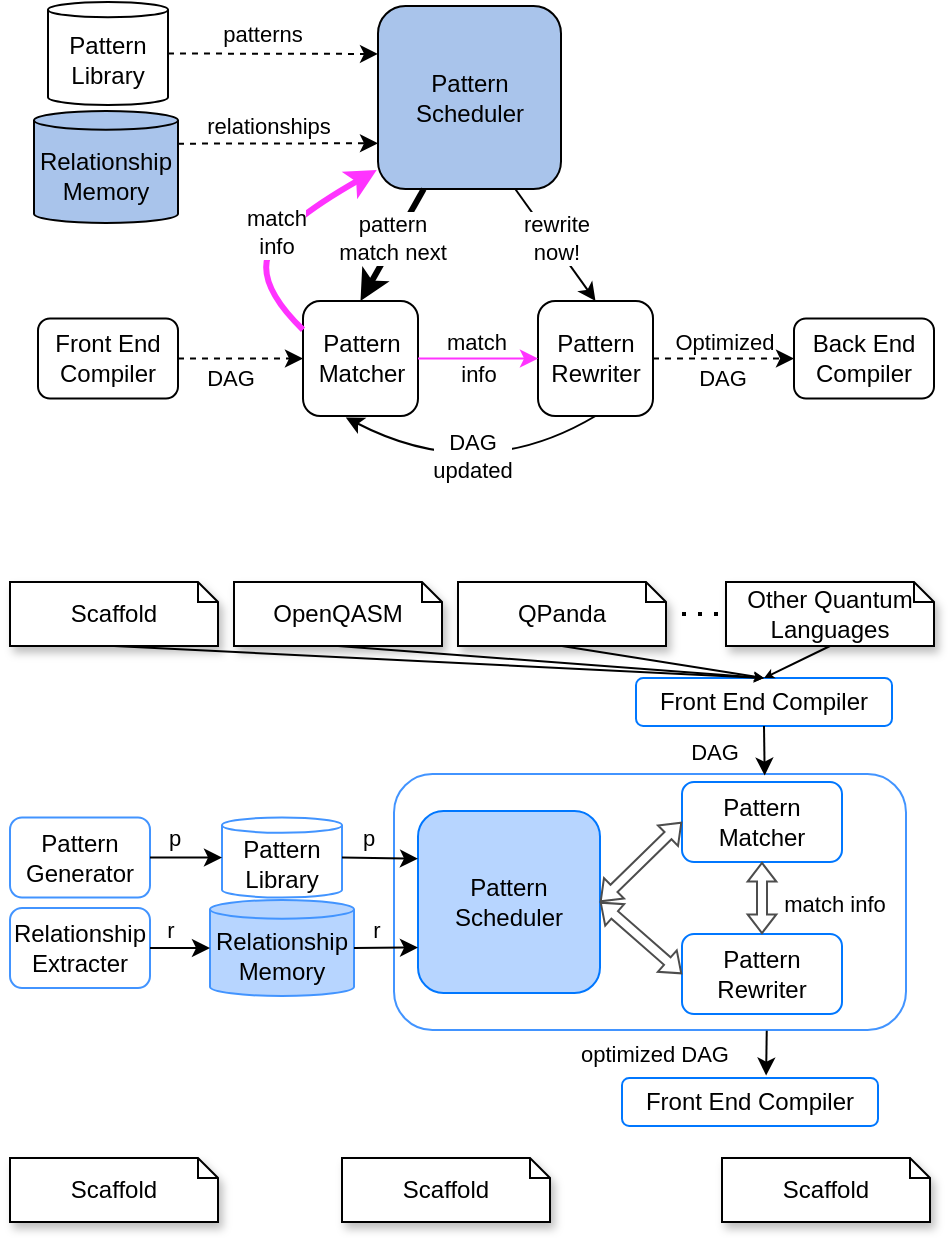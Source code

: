 <mxfile version="21.2.9" type="github">
  <diagram id="C5RBs43oDa-KdzZeNtuy" name="Page-1">
    <mxGraphModel dx="658" dy="466" grid="1" gridSize="8" guides="1" tooltips="1" connect="1" arrows="1" fold="1" page="1" pageScale="1" pageWidth="827" pageHeight="1169" math="0" shadow="0">
      <root>
        <mxCell id="WIyWlLk6GJQsqaUBKTNV-0" />
        <mxCell id="WIyWlLk6GJQsqaUBKTNV-1" parent="WIyWlLk6GJQsqaUBKTNV-0" />
        <mxCell id="4yVEE4LO4cN1VKNga3XD-88" value="" style="rounded=1;whiteSpace=wrap;html=1;fillColor=none;strokeColor=#4294FF;" vertex="1" parent="WIyWlLk6GJQsqaUBKTNV-1">
          <mxGeometry x="288" y="544" width="256" height="128" as="geometry" />
        </mxCell>
        <mxCell id="UryUVVJRherXfPNVmYFZ-3" value="Pattern&lt;br&gt;Scheduler" style="whiteSpace=wrap;html=1;aspect=fixed;fillColor=#A9C4EB;rounded=1;" parent="WIyWlLk6GJQsqaUBKTNV-1" vertex="1">
          <mxGeometry x="280" y="160" width="91.5" height="91.5" as="geometry" />
        </mxCell>
        <mxCell id="UryUVVJRherXfPNVmYFZ-8" value="Front End &lt;br&gt;Compiler" style="rounded=1;whiteSpace=wrap;html=1;" parent="WIyWlLk6GJQsqaUBKTNV-1" vertex="1">
          <mxGeometry x="110" y="316.25" width="70" height="40" as="geometry" />
        </mxCell>
        <mxCell id="UryUVVJRherXfPNVmYFZ-9" value="" style="endArrow=classic;html=1;rounded=0;exitX=1;exitY=0.5;exitDx=0;exitDy=0;entryX=0;entryY=0.5;entryDx=0;entryDy=0;dashed=1;" parent="WIyWlLk6GJQsqaUBKTNV-1" source="UryUVVJRherXfPNVmYFZ-8" target="UryUVVJRherXfPNVmYFZ-18" edge="1">
          <mxGeometry relative="1" as="geometry">
            <mxPoint x="180" y="200" as="sourcePoint" />
            <mxPoint x="220" y="325" as="targetPoint" />
          </mxGeometry>
        </mxCell>
        <mxCell id="UryUVVJRherXfPNVmYFZ-10" value="DAG" style="edgeLabel;resizable=0;html=1;align=center;verticalAlign=middle;" parent="UryUVVJRherXfPNVmYFZ-9" connectable="0" vertex="1">
          <mxGeometry relative="1" as="geometry">
            <mxPoint x="-6" y="9" as="offset" />
          </mxGeometry>
        </mxCell>
        <mxCell id="UryUVVJRherXfPNVmYFZ-18" value="Pattern Matcher" style="whiteSpace=wrap;html=1;aspect=fixed;rounded=1;" parent="WIyWlLk6GJQsqaUBKTNV-1" vertex="1">
          <mxGeometry x="242.5" y="307.5" width="57.5" height="57.5" as="geometry" />
        </mxCell>
        <mxCell id="UryUVVJRherXfPNVmYFZ-19" value="Pattern&lt;br&gt;Rewriter" style="whiteSpace=wrap;html=1;rounded=1;" parent="WIyWlLk6GJQsqaUBKTNV-1" vertex="1">
          <mxGeometry x="360" y="307.5" width="57.5" height="57.5" as="geometry" />
        </mxCell>
        <mxCell id="UryUVVJRherXfPNVmYFZ-22" value="" style="endArrow=classic;html=1;rounded=0;exitX=0.25;exitY=1;exitDx=0;exitDy=0;entryX=0.5;entryY=0;entryDx=0;entryDy=0;strokeWidth=3;" parent="WIyWlLk6GJQsqaUBKTNV-1" source="UryUVVJRherXfPNVmYFZ-3" target="UryUVVJRherXfPNVmYFZ-18" edge="1">
          <mxGeometry relative="1" as="geometry">
            <mxPoint x="270" y="260" as="sourcePoint" />
            <mxPoint x="370" y="260" as="targetPoint" />
          </mxGeometry>
        </mxCell>
        <mxCell id="UryUVVJRherXfPNVmYFZ-23" value="pattern &lt;br&gt;match next" style="edgeLabel;resizable=0;html=1;align=center;verticalAlign=middle;labelBorderColor=none;spacing=2;spacingBottom=7;" parent="UryUVVJRherXfPNVmYFZ-22" connectable="0" vertex="1">
          <mxGeometry relative="1" as="geometry" />
        </mxCell>
        <mxCell id="UryUVVJRherXfPNVmYFZ-24" value="" style="endArrow=classic;html=1;rounded=0;entryX=0.5;entryY=0;entryDx=0;entryDy=0;exitX=0.75;exitY=1;exitDx=0;exitDy=0;" parent="WIyWlLk6GJQsqaUBKTNV-1" source="UryUVVJRherXfPNVmYFZ-3" target="UryUVVJRherXfPNVmYFZ-19" edge="1">
          <mxGeometry relative="1" as="geometry">
            <mxPoint x="332" y="250.0" as="sourcePoint" />
            <mxPoint x="384" y="328.5" as="targetPoint" />
          </mxGeometry>
        </mxCell>
        <mxCell id="UryUVVJRherXfPNVmYFZ-25" value="rewrite&lt;br&gt;now!" style="edgeLabel;resizable=0;html=1;align=center;verticalAlign=middle;spacingBottom=8;" parent="UryUVVJRherXfPNVmYFZ-24" connectable="0" vertex="1">
          <mxGeometry relative="1" as="geometry" />
        </mxCell>
        <mxCell id="UryUVVJRherXfPNVmYFZ-26" value="" style="endArrow=classic;html=1;rounded=0;exitX=1;exitY=0.5;exitDx=0;exitDy=0;entryX=0;entryY=0.5;entryDx=0;entryDy=0;fillColor=#FF33FF;strokeColor=#FF33FF;strokeWidth=1;" parent="WIyWlLk6GJQsqaUBKTNV-1" source="UryUVVJRherXfPNVmYFZ-18" target="UryUVVJRherXfPNVmYFZ-19" edge="1">
          <mxGeometry relative="1" as="geometry">
            <mxPoint x="260" y="290" as="sourcePoint" />
            <mxPoint x="360" y="290" as="targetPoint" />
          </mxGeometry>
        </mxCell>
        <mxCell id="UryUVVJRherXfPNVmYFZ-27" value="match" style="edgeLabel;resizable=0;html=1;align=center;verticalAlign=middle;" parent="UryUVVJRherXfPNVmYFZ-26" connectable="0" vertex="1">
          <mxGeometry relative="1" as="geometry">
            <mxPoint x="-1" y="-9" as="offset" />
          </mxGeometry>
        </mxCell>
        <mxCell id="UryUVVJRherXfPNVmYFZ-29" value="" style="endArrow=classic;html=1;entryX=-0.007;entryY=0.896;entryDx=0;entryDy=0;exitX=0;exitY=0.25;exitDx=0;exitDy=0;fillColor=#0077FF;strokeColor=#FF33FF;curved=1;strokeWidth=3;entryPerimeter=0;" parent="WIyWlLk6GJQsqaUBKTNV-1" source="UryUVVJRherXfPNVmYFZ-18" target="UryUVVJRherXfPNVmYFZ-3" edge="1">
          <mxGeometry relative="1" as="geometry">
            <mxPoint x="150" y="290" as="sourcePoint" />
            <mxPoint x="250" y="290" as="targetPoint" />
            <Array as="points">
              <mxPoint x="220" y="300" />
              <mxPoint x="230" y="270" />
            </Array>
          </mxGeometry>
        </mxCell>
        <mxCell id="UryUVVJRherXfPNVmYFZ-30" value="match&lt;br&gt;info" style="edgeLabel;resizable=0;html=1;align=center;verticalAlign=middle;" parent="UryUVVJRherXfPNVmYFZ-29" connectable="0" vertex="1">
          <mxGeometry relative="1" as="geometry" />
        </mxCell>
        <mxCell id="UryUVVJRherXfPNVmYFZ-31" value="" style="endArrow=classic;html=1;entryX=0.372;entryY=1.012;entryDx=0;entryDy=0;entryPerimeter=0;curved=1;strokeWidth=1;exitX=0.5;exitY=1;exitDx=0;exitDy=0;" parent="WIyWlLk6GJQsqaUBKTNV-1" source="UryUVVJRherXfPNVmYFZ-19" target="UryUVVJRherXfPNVmYFZ-18" edge="1">
          <mxGeometry relative="1" as="geometry">
            <mxPoint x="390" y="380" as="sourcePoint" />
            <mxPoint x="370" y="460" as="targetPoint" />
            <Array as="points">
              <mxPoint x="330" y="400" />
            </Array>
          </mxGeometry>
        </mxCell>
        <mxCell id="UryUVVJRherXfPNVmYFZ-32" value="DAG&lt;br&gt;updated" style="edgeLabel;resizable=0;html=1;align=center;verticalAlign=middle;" parent="UryUVVJRherXfPNVmYFZ-31" connectable="0" vertex="1">
          <mxGeometry relative="1" as="geometry">
            <mxPoint y="-14" as="offset" />
          </mxGeometry>
        </mxCell>
        <mxCell id="UryUVVJRherXfPNVmYFZ-33" value="" style="endArrow=classic;html=1;rounded=0;exitX=1;exitY=0.5;exitDx=0;exitDy=0;entryX=0;entryY=0.5;entryDx=0;entryDy=0;dashed=1;" parent="WIyWlLk6GJQsqaUBKTNV-1" source="UryUVVJRherXfPNVmYFZ-19" target="UryUVVJRherXfPNVmYFZ-35" edge="1">
          <mxGeometry relative="1" as="geometry">
            <mxPoint x="500" y="360" as="sourcePoint" />
            <mxPoint x="510" y="360" as="targetPoint" />
          </mxGeometry>
        </mxCell>
        <mxCell id="UryUVVJRherXfPNVmYFZ-34" value="Optimized" style="edgeLabel;resizable=0;html=1;align=center;verticalAlign=middle;" parent="UryUVVJRherXfPNVmYFZ-33" connectable="0" vertex="1">
          <mxGeometry relative="1" as="geometry">
            <mxPoint y="-9" as="offset" />
          </mxGeometry>
        </mxCell>
        <mxCell id="UryUVVJRherXfPNVmYFZ-35" value="Back End Compiler" style="rounded=1;whiteSpace=wrap;html=1;" parent="WIyWlLk6GJQsqaUBKTNV-1" vertex="1">
          <mxGeometry x="488" y="316.25" width="70" height="40" as="geometry" />
        </mxCell>
        <mxCell id="XahOzcSNWismg_vt2ue2-0" value="DAG" style="edgeLabel;resizable=0;html=1;align=center;verticalAlign=middle;" parent="WIyWlLk6GJQsqaUBKTNV-1" connectable="0" vertex="1">
          <mxGeometry x="464" y="344" as="geometry">
            <mxPoint x="-12" y="2" as="offset" />
          </mxGeometry>
        </mxCell>
        <mxCell id="XahOzcSNWismg_vt2ue2-1" value="info" style="edgeLabel;resizable=0;html=1;align=center;verticalAlign=middle;" parent="WIyWlLk6GJQsqaUBKTNV-1" connectable="0" vertex="1">
          <mxGeometry x="320.005" y="344" as="geometry">
            <mxPoint x="10" as="offset" />
          </mxGeometry>
        </mxCell>
        <mxCell id="4yVEE4LO4cN1VKNga3XD-0" value="Relationship&lt;br&gt;Memory" style="shape=cylinder3;whiteSpace=wrap;html=1;boundedLbl=1;backgroundOutline=1;size=4.667;fillColor=#A9C4EB;" vertex="1" parent="WIyWlLk6GJQsqaUBKTNV-1">
          <mxGeometry x="108" y="212.5" width="72" height="56" as="geometry" />
        </mxCell>
        <mxCell id="4yVEE4LO4cN1VKNga3XD-1" value="" style="endArrow=classic;html=1;rounded=0;entryX=0;entryY=0.75;entryDx=0;entryDy=0;dashed=1;exitX=1;exitY=0;exitDx=0;exitDy=16.333;exitPerimeter=0;" edge="1" parent="WIyWlLk6GJQsqaUBKTNV-1" source="4yVEE4LO4cN1VKNga3XD-0" target="UryUVVJRherXfPNVmYFZ-3">
          <mxGeometry relative="1" as="geometry">
            <mxPoint x="184" y="236" as="sourcePoint" />
            <mxPoint x="460" y="344" as="targetPoint" />
          </mxGeometry>
        </mxCell>
        <mxCell id="4yVEE4LO4cN1VKNga3XD-2" value="relationships" style="edgeLabel;resizable=0;html=1;align=center;verticalAlign=middle;rotation=0;" connectable="0" vertex="1" parent="4yVEE4LO4cN1VKNga3XD-1">
          <mxGeometry relative="1" as="geometry">
            <mxPoint x="-5" y="-9" as="offset" />
          </mxGeometry>
        </mxCell>
        <mxCell id="4yVEE4LO4cN1VKNga3XD-3" value="Pattern&lt;br&gt;Library" style="shape=cylinder3;whiteSpace=wrap;html=1;boundedLbl=1;backgroundOutline=1;size=3.833;" vertex="1" parent="WIyWlLk6GJQsqaUBKTNV-1">
          <mxGeometry x="115" y="158" width="60" height="51.5" as="geometry" />
        </mxCell>
        <mxCell id="4yVEE4LO4cN1VKNga3XD-4" value="" style="endArrow=classic;html=1;rounded=0;dashed=1;exitX=1;exitY=0.5;exitDx=0;exitDy=0;exitPerimeter=0;entryX=0;entryY=0.262;entryDx=0;entryDy=0;entryPerimeter=0;" edge="1" parent="WIyWlLk6GJQsqaUBKTNV-1" source="4yVEE4LO4cN1VKNga3XD-3" target="UryUVVJRherXfPNVmYFZ-3">
          <mxGeometry relative="1" as="geometry">
            <mxPoint x="176" y="224" as="sourcePoint" />
            <mxPoint x="304" y="189" as="targetPoint" />
          </mxGeometry>
        </mxCell>
        <mxCell id="4yVEE4LO4cN1VKNga3XD-5" value="patterns" style="edgeLabel;resizable=0;html=1;align=center;verticalAlign=middle;rotation=0;" connectable="0" vertex="1" parent="4yVEE4LO4cN1VKNga3XD-4">
          <mxGeometry relative="1" as="geometry">
            <mxPoint x="-6" y="-10" as="offset" />
          </mxGeometry>
        </mxCell>
        <mxCell id="4yVEE4LO4cN1VKNga3XD-11" value="Other Quantum&lt;br&gt;Languages" style="shape=note;size=10;whiteSpace=wrap;html=1;shadow=1;" vertex="1" parent="WIyWlLk6GJQsqaUBKTNV-1">
          <mxGeometry x="454" y="448" width="104" height="32" as="geometry" />
        </mxCell>
        <mxCell id="4yVEE4LO4cN1VKNga3XD-13" value="OpenQASM" style="shape=note;size=10;whiteSpace=wrap;html=1;shadow=1;" vertex="1" parent="WIyWlLk6GJQsqaUBKTNV-1">
          <mxGeometry x="208" y="448" width="104" height="32" as="geometry" />
        </mxCell>
        <mxCell id="4yVEE4LO4cN1VKNga3XD-14" value="Scaffold" style="shape=note;size=10;whiteSpace=wrap;html=1;shadow=1;" vertex="1" parent="WIyWlLk6GJQsqaUBKTNV-1">
          <mxGeometry x="96" y="448" width="104" height="32" as="geometry" />
        </mxCell>
        <mxCell id="4yVEE4LO4cN1VKNga3XD-15" value="QPanda" style="shape=note;size=10;whiteSpace=wrap;html=1;shadow=1;" vertex="1" parent="WIyWlLk6GJQsqaUBKTNV-1">
          <mxGeometry x="320" y="448" width="104" height="32" as="geometry" />
        </mxCell>
        <mxCell id="4yVEE4LO4cN1VKNga3XD-17" value="Front End Compiler" style="rounded=1;whiteSpace=wrap;html=1;strokeColor=#0077FF;" vertex="1" parent="WIyWlLk6GJQsqaUBKTNV-1">
          <mxGeometry x="409" y="496" width="128" height="24" as="geometry" />
        </mxCell>
        <mxCell id="4yVEE4LO4cN1VKNga3XD-20" value="" style="endArrow=classic;html=1;rounded=0;exitX=0.5;exitY=1;exitDx=0;exitDy=0;exitPerimeter=0;entryX=0.5;entryY=0;entryDx=0;entryDy=0;endSize=2;" edge="1" parent="WIyWlLk6GJQsqaUBKTNV-1" source="4yVEE4LO4cN1VKNga3XD-14" target="4yVEE4LO4cN1VKNga3XD-17">
          <mxGeometry width="50" height="50" relative="1" as="geometry">
            <mxPoint x="256" y="402" as="sourcePoint" />
            <mxPoint x="306" y="352" as="targetPoint" />
          </mxGeometry>
        </mxCell>
        <mxCell id="4yVEE4LO4cN1VKNga3XD-21" value="" style="endArrow=classic;html=1;rounded=0;exitX=0.5;exitY=1;exitDx=0;exitDy=0;exitPerimeter=0;entryX=0.5;entryY=0;entryDx=0;entryDy=0;endSize=2;" edge="1" parent="WIyWlLk6GJQsqaUBKTNV-1" source="4yVEE4LO4cN1VKNga3XD-13" target="4yVEE4LO4cN1VKNga3XD-17">
          <mxGeometry width="50" height="50" relative="1" as="geometry">
            <mxPoint x="156" y="488" as="sourcePoint" />
            <mxPoint x="316" y="512" as="targetPoint" />
          </mxGeometry>
        </mxCell>
        <mxCell id="4yVEE4LO4cN1VKNga3XD-23" value="" style="endArrow=classic;html=1;rounded=0;exitX=0.5;exitY=1;exitDx=0;exitDy=0;exitPerimeter=0;endSize=2;entryX=0.5;entryY=0;entryDx=0;entryDy=0;" edge="1" parent="WIyWlLk6GJQsqaUBKTNV-1" source="4yVEE4LO4cN1VKNga3XD-15" target="4yVEE4LO4cN1VKNga3XD-17">
          <mxGeometry width="50" height="50" relative="1" as="geometry">
            <mxPoint x="256" y="402" as="sourcePoint" />
            <mxPoint x="440" y="544" as="targetPoint" />
          </mxGeometry>
        </mxCell>
        <mxCell id="4yVEE4LO4cN1VKNga3XD-24" value="" style="endArrow=classic;html=1;rounded=0;exitX=0.5;exitY=1;exitDx=0;exitDy=0;exitPerimeter=0;endSize=2;entryX=0.5;entryY=0;entryDx=0;entryDy=0;" edge="1" parent="WIyWlLk6GJQsqaUBKTNV-1" source="4yVEE4LO4cN1VKNga3XD-11" target="4yVEE4LO4cN1VKNga3XD-17">
          <mxGeometry width="50" height="50" relative="1" as="geometry">
            <mxPoint x="256" y="402" as="sourcePoint" />
            <mxPoint x="306" y="504" as="targetPoint" />
          </mxGeometry>
        </mxCell>
        <mxCell id="4yVEE4LO4cN1VKNga3XD-26" value="" style="endArrow=none;dashed=1;html=1;dashPattern=1 3;strokeWidth=2;rounded=0;entryX=0.019;entryY=0.5;entryDx=0;entryDy=0;entryPerimeter=0;" edge="1" parent="WIyWlLk6GJQsqaUBKTNV-1" target="4yVEE4LO4cN1VKNga3XD-11">
          <mxGeometry width="50" height="50" relative="1" as="geometry">
            <mxPoint x="432" y="464" as="sourcePoint" />
            <mxPoint x="448" y="464" as="targetPoint" />
          </mxGeometry>
        </mxCell>
        <mxCell id="4yVEE4LO4cN1VKNga3XD-29" value="Pattern &lt;br&gt;Matcher" style="rounded=1;whiteSpace=wrap;html=1;strokeColor=#0077FF;" vertex="1" parent="WIyWlLk6GJQsqaUBKTNV-1">
          <mxGeometry x="432" y="548" width="80" height="40" as="geometry" />
        </mxCell>
        <mxCell id="4yVEE4LO4cN1VKNga3XD-30" value="Pattern &lt;br&gt;Rewriter" style="rounded=1;whiteSpace=wrap;html=1;strokeColor=#0077FF;" vertex="1" parent="WIyWlLk6GJQsqaUBKTNV-1">
          <mxGeometry x="432" y="624" width="80" height="40" as="geometry" />
        </mxCell>
        <mxCell id="4yVEE4LO4cN1VKNga3XD-41" value="Pattern&lt;br&gt;Scheduler" style="whiteSpace=wrap;html=1;aspect=fixed;fillColor=#B7D5FF;rounded=1;arcSize=14;strokeColor=#0077FF;" vertex="1" parent="WIyWlLk6GJQsqaUBKTNV-1">
          <mxGeometry x="300" y="562.5" width="91" height="91" as="geometry" />
        </mxCell>
        <mxCell id="4yVEE4LO4cN1VKNga3XD-42" value="Relationship&lt;br&gt;Memory" style="shape=cylinder3;whiteSpace=wrap;html=1;boundedLbl=1;backgroundOutline=1;size=4.667;fillColor=#B7D5FF;strokeColor=#4294FF;" vertex="1" parent="WIyWlLk6GJQsqaUBKTNV-1">
          <mxGeometry x="196" y="607" width="72" height="48" as="geometry" />
        </mxCell>
        <mxCell id="4yVEE4LO4cN1VKNga3XD-43" value="" style="endArrow=classic;html=1;rounded=0;entryX=0;entryY=0.75;entryDx=0;entryDy=0;exitX=1;exitY=0.5;exitDx=0;exitDy=0;exitPerimeter=0;endSize=6;" edge="1" parent="WIyWlLk6GJQsqaUBKTNV-1" source="4yVEE4LO4cN1VKNga3XD-42" target="4yVEE4LO4cN1VKNga3XD-41">
          <mxGeometry relative="1" as="geometry">
            <mxPoint x="229.5" y="639.5" as="sourcePoint" />
            <mxPoint x="505.5" y="747.5" as="targetPoint" />
          </mxGeometry>
        </mxCell>
        <mxCell id="4yVEE4LO4cN1VKNga3XD-44" value="r" style="edgeLabel;resizable=0;html=1;align=center;verticalAlign=middle;rotation=0;" connectable="0" vertex="1" parent="4yVEE4LO4cN1VKNga3XD-43">
          <mxGeometry relative="1" as="geometry">
            <mxPoint x="-5" y="-9" as="offset" />
          </mxGeometry>
        </mxCell>
        <mxCell id="4yVEE4LO4cN1VKNga3XD-45" value="Pattern&lt;br&gt;Library" style="shape=cylinder3;whiteSpace=wrap;html=1;boundedLbl=1;backgroundOutline=1;size=3.833;strokeColor=#4294FF;" vertex="1" parent="WIyWlLk6GJQsqaUBKTNV-1">
          <mxGeometry x="202" y="565.75" width="60" height="40" as="geometry" />
        </mxCell>
        <mxCell id="4yVEE4LO4cN1VKNga3XD-46" value="" style="endArrow=classic;html=1;rounded=0;exitX=1;exitY=0.5;exitDx=0;exitDy=0;exitPerimeter=0;entryX=0;entryY=0.262;entryDx=0;entryDy=0;entryPerimeter=0;endSize=6;" edge="1" parent="WIyWlLk6GJQsqaUBKTNV-1" source="4yVEE4LO4cN1VKNga3XD-45" target="4yVEE4LO4cN1VKNga3XD-41">
          <mxGeometry relative="1" as="geometry">
            <mxPoint x="221.5" y="627.5" as="sourcePoint" />
            <mxPoint x="349.5" y="592.5" as="targetPoint" />
          </mxGeometry>
        </mxCell>
        <mxCell id="4yVEE4LO4cN1VKNga3XD-47" value="p" style="edgeLabel;resizable=0;html=1;align=center;verticalAlign=middle;rotation=0;" connectable="0" vertex="1" parent="4yVEE4LO4cN1VKNga3XD-46">
          <mxGeometry relative="1" as="geometry">
            <mxPoint x="-6" y="-10" as="offset" />
          </mxGeometry>
        </mxCell>
        <mxCell id="4yVEE4LO4cN1VKNga3XD-56" value="match info" style="edgeLabel;resizable=0;html=1;align=center;verticalAlign=middle;" connectable="0" vertex="1" parent="WIyWlLk6GJQsqaUBKTNV-1">
          <mxGeometry x="503.997" y="608.0" as="geometry">
            <mxPoint x="4" y="1" as="offset" />
          </mxGeometry>
        </mxCell>
        <mxCell id="4yVEE4LO4cN1VKNga3XD-65" value="" style="shape=flexArrow;endArrow=classic;startArrow=classic;html=1;rounded=0;width=5;endSize=2.758;startWidth=8.333;startSize=2.758;endWidth=8.333;entryX=1;entryY=0.5;entryDx=0;entryDy=0;exitX=0;exitY=0.5;exitDx=0;exitDy=0;strokeColor=#4D4D4D;" edge="1" parent="WIyWlLk6GJQsqaUBKTNV-1" source="4yVEE4LO4cN1VKNga3XD-30" target="4yVEE4LO4cN1VKNga3XD-41">
          <mxGeometry width="100" height="100" relative="1" as="geometry">
            <mxPoint x="416" y="579" as="sourcePoint" />
            <mxPoint x="380" y="617" as="targetPoint" />
          </mxGeometry>
        </mxCell>
        <mxCell id="4yVEE4LO4cN1VKNga3XD-69" value="" style="shape=flexArrow;endArrow=classic;startArrow=classic;html=1;rounded=0;width=5;endSize=2.758;startWidth=8.333;startSize=2.758;endWidth=8.333;entryX=1;entryY=0.5;entryDx=0;entryDy=0;exitX=0;exitY=0.5;exitDx=0;exitDy=0;fontColor=#B7D5FF;strokeColor=#4D4D4D;" edge="1" parent="WIyWlLk6GJQsqaUBKTNV-1" source="4yVEE4LO4cN1VKNga3XD-29" target="4yVEE4LO4cN1VKNga3XD-41">
          <mxGeometry width="100" height="100" relative="1" as="geometry">
            <mxPoint x="396" y="759" as="sourcePoint" />
            <mxPoint x="360" y="720" as="targetPoint" />
          </mxGeometry>
        </mxCell>
        <mxCell id="4yVEE4LO4cN1VKNga3XD-70" value="" style="shape=flexArrow;endArrow=classic;startArrow=classic;html=1;rounded=0;width=5;endSize=2.758;startWidth=8.333;startSize=2.758;endWidth=8.333;entryX=0.5;entryY=0;entryDx=0;entryDy=0;exitX=0.5;exitY=1;exitDx=0;exitDy=0;strokeColor=#4D4D4D;" edge="1" parent="WIyWlLk6GJQsqaUBKTNV-1" source="4yVEE4LO4cN1VKNga3XD-29" target="4yVEE4LO4cN1VKNga3XD-30">
          <mxGeometry width="100" height="100" relative="1" as="geometry">
            <mxPoint x="416" y="579" as="sourcePoint" />
            <mxPoint x="380" y="617" as="targetPoint" />
          </mxGeometry>
        </mxCell>
        <mxCell id="4yVEE4LO4cN1VKNga3XD-73" value="Pattern&lt;br&gt;Generator" style="rounded=1;whiteSpace=wrap;html=1;strokeColor=#4294FF;" vertex="1" parent="WIyWlLk6GJQsqaUBKTNV-1">
          <mxGeometry x="96" y="565.75" width="70" height="40" as="geometry" />
        </mxCell>
        <mxCell id="4yVEE4LO4cN1VKNga3XD-74" value="Relationship&lt;br&gt;Extracter" style="rounded=1;whiteSpace=wrap;html=1;strokeColor=#4294FF;" vertex="1" parent="WIyWlLk6GJQsqaUBKTNV-1">
          <mxGeometry x="96" y="611" width="70" height="40" as="geometry" />
        </mxCell>
        <mxCell id="4yVEE4LO4cN1VKNga3XD-82" value="" style="endArrow=classic;html=1;rounded=0;exitX=1;exitY=0.5;exitDx=0;exitDy=0;entryX=0;entryY=0.5;entryDx=0;entryDy=0;entryPerimeter=0;endSize=6;" edge="1" parent="WIyWlLk6GJQsqaUBKTNV-1" source="4yVEE4LO4cN1VKNga3XD-73" target="4yVEE4LO4cN1VKNga3XD-45">
          <mxGeometry relative="1" as="geometry">
            <mxPoint x="276" y="594" as="sourcePoint" />
            <mxPoint x="308" y="594" as="targetPoint" />
          </mxGeometry>
        </mxCell>
        <mxCell id="4yVEE4LO4cN1VKNga3XD-83" value="p" style="edgeLabel;resizable=0;html=1;align=center;verticalAlign=middle;rotation=0;" connectable="0" vertex="1" parent="4yVEE4LO4cN1VKNga3XD-82">
          <mxGeometry relative="1" as="geometry">
            <mxPoint x="-6" y="-10" as="offset" />
          </mxGeometry>
        </mxCell>
        <mxCell id="4yVEE4LO4cN1VKNga3XD-86" value="" style="endArrow=classic;html=1;rounded=0;entryX=0;entryY=0.5;entryDx=0;entryDy=0;exitX=1;exitY=0.5;exitDx=0;exitDy=0;endSize=6;entryPerimeter=0;" edge="1" parent="WIyWlLk6GJQsqaUBKTNV-1" source="4yVEE4LO4cN1VKNga3XD-74" target="4yVEE4LO4cN1VKNga3XD-42">
          <mxGeometry relative="1" as="geometry">
            <mxPoint x="282" y="638" as="sourcePoint" />
            <mxPoint x="308" y="639" as="targetPoint" />
          </mxGeometry>
        </mxCell>
        <mxCell id="4yVEE4LO4cN1VKNga3XD-87" value="r" style="edgeLabel;resizable=0;html=1;align=center;verticalAlign=middle;rotation=0;" connectable="0" vertex="1" parent="4yVEE4LO4cN1VKNga3XD-86">
          <mxGeometry relative="1" as="geometry">
            <mxPoint x="-5" y="-9" as="offset" />
          </mxGeometry>
        </mxCell>
        <mxCell id="4yVEE4LO4cN1VKNga3XD-89" value="Front End Compiler" style="rounded=1;whiteSpace=wrap;html=1;strokeColor=#0077FF;" vertex="1" parent="WIyWlLk6GJQsqaUBKTNV-1">
          <mxGeometry x="402" y="696" width="128" height="24" as="geometry" />
        </mxCell>
        <mxCell id="4yVEE4LO4cN1VKNga3XD-90" value="" style="endArrow=classic;html=1;rounded=0;entryX=0.563;entryY=-0.051;entryDx=0;entryDy=0;entryPerimeter=0;exitX=0.728;exitY=1.003;exitDx=0;exitDy=0;exitPerimeter=0;" edge="1" parent="WIyWlLk6GJQsqaUBKTNV-1" source="4yVEE4LO4cN1VKNga3XD-88" target="4yVEE4LO4cN1VKNga3XD-89">
          <mxGeometry relative="1" as="geometry">
            <mxPoint x="474" y="670" as="sourcePoint" />
            <mxPoint x="332" y="584" as="targetPoint" />
          </mxGeometry>
        </mxCell>
        <mxCell id="4yVEE4LO4cN1VKNga3XD-91" value="optimized&amp;nbsp;DAG" style="edgeLabel;resizable=0;html=1;align=center;verticalAlign=middle;spacingBottom=7;" connectable="0" vertex="1" parent="4yVEE4LO4cN1VKNga3XD-90">
          <mxGeometry relative="1" as="geometry">
            <mxPoint x="-56" y="4" as="offset" />
          </mxGeometry>
        </mxCell>
        <mxCell id="4yVEE4LO4cN1VKNga3XD-92" value="" style="endArrow=classic;html=1;rounded=0;exitX=0.5;exitY=1;exitDx=0;exitDy=0;entryX=0.724;entryY=0.006;entryDx=0;entryDy=0;entryPerimeter=0;" edge="1" parent="WIyWlLk6GJQsqaUBKTNV-1" source="4yVEE4LO4cN1VKNga3XD-17" target="4yVEE4LO4cN1VKNga3XD-88">
          <mxGeometry relative="1" as="geometry">
            <mxPoint x="232" y="504" as="sourcePoint" />
            <mxPoint x="472" y="536" as="targetPoint" />
          </mxGeometry>
        </mxCell>
        <mxCell id="4yVEE4LO4cN1VKNga3XD-93" value="DAG" style="edgeLabel;resizable=0;html=1;align=center;verticalAlign=middle;" connectable="0" vertex="1" parent="4yVEE4LO4cN1VKNga3XD-92">
          <mxGeometry relative="1" as="geometry">
            <mxPoint x="-25" as="offset" />
          </mxGeometry>
        </mxCell>
        <mxCell id="4yVEE4LO4cN1VKNga3XD-94" value="Scaffold" style="shape=note;size=10;whiteSpace=wrap;html=1;shadow=1;" vertex="1" parent="WIyWlLk6GJQsqaUBKTNV-1">
          <mxGeometry x="96" y="736" width="104" height="32" as="geometry" />
        </mxCell>
        <mxCell id="4yVEE4LO4cN1VKNga3XD-95" value="Scaffold" style="shape=note;size=10;whiteSpace=wrap;html=1;shadow=1;" vertex="1" parent="WIyWlLk6GJQsqaUBKTNV-1">
          <mxGeometry x="452" y="736" width="104" height="32" as="geometry" />
        </mxCell>
        <mxCell id="4yVEE4LO4cN1VKNga3XD-96" value="Scaffold" style="shape=note;size=10;whiteSpace=wrap;html=1;shadow=1;" vertex="1" parent="WIyWlLk6GJQsqaUBKTNV-1">
          <mxGeometry x="262" y="736" width="104" height="32" as="geometry" />
        </mxCell>
      </root>
    </mxGraphModel>
  </diagram>
</mxfile>
